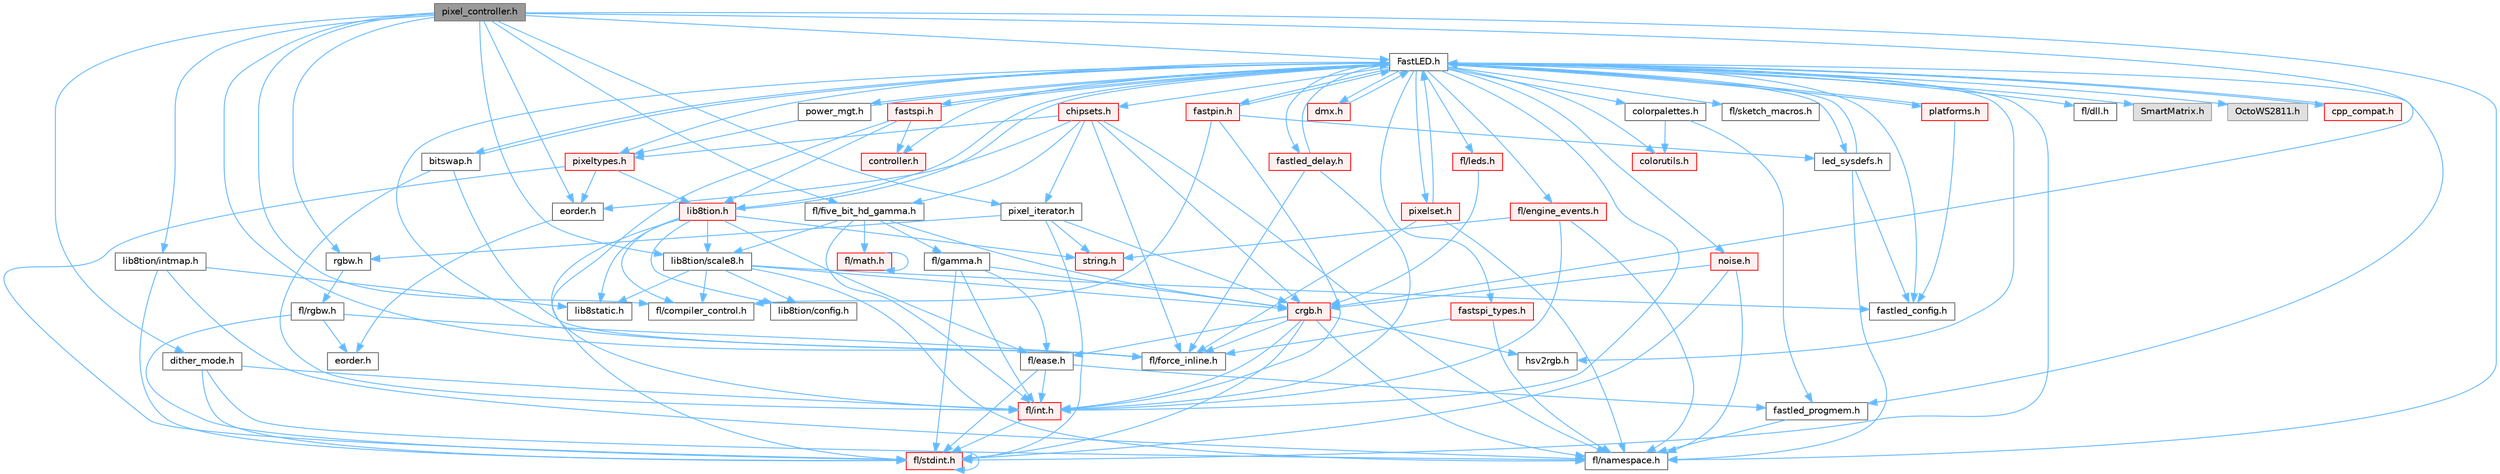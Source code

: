 digraph "pixel_controller.h"
{
 // INTERACTIVE_SVG=YES
 // LATEX_PDF_SIZE
  bgcolor="transparent";
  edge [fontname=Helvetica,fontsize=10,labelfontname=Helvetica,labelfontsize=10];
  node [fontname=Helvetica,fontsize=10,shape=box,height=0.2,width=0.4];
  Node1 [id="Node000001",label="pixel_controller.h",height=0.2,width=0.4,color="gray40", fillcolor="grey60", style="filled", fontcolor="black",tooltip="Low level pixel data writing class."];
  Node1 -> Node2 [id="edge1_Node000001_Node000002",color="steelblue1",style="solid",tooltip=" "];
  Node2 [id="Node000002",label="lib8tion/intmap.h",height=0.2,width=0.4,color="grey40", fillcolor="white", style="filled",URL="$d8/d54/intmap_8h.html",tooltip="Defines integer mapping functions."];
  Node2 -> Node3 [id="edge2_Node000002_Node000003",color="steelblue1",style="solid",tooltip=" "];
  Node3 [id="Node000003",label="fl/namespace.h",height=0.2,width=0.4,color="grey40", fillcolor="white", style="filled",URL="$df/d2a/namespace_8h.html",tooltip="Implements the FastLED namespace macros."];
  Node2 -> Node4 [id="edge3_Node000002_Node000004",color="steelblue1",style="solid",tooltip=" "];
  Node4 [id="Node000004",label="lib8static.h",height=0.2,width=0.4,color="grey40", fillcolor="white", style="filled",URL="$d4/d7a/lib8static_8h.html",tooltip="Defines static inlining macros for lib8tion functions."];
  Node2 -> Node5 [id="edge4_Node000002_Node000005",color="steelblue1",style="solid",tooltip=" "];
  Node5 [id="Node000005",label="fl/stdint.h",height=0.2,width=0.4,color="red", fillcolor="#FFF0F0", style="filled",URL="$df/dd8/stdint_8h.html",tooltip=" "];
  Node5 -> Node5 [id="edge5_Node000005_Node000005",color="steelblue1",style="solid",tooltip=" "];
  Node1 -> Node7 [id="edge6_Node000001_Node000007",color="steelblue1",style="solid",tooltip=" "];
  Node7 [id="Node000007",label="rgbw.h",height=0.2,width=0.4,color="grey40", fillcolor="white", style="filled",URL="$d7/dbb/rgbw_8h.html",tooltip="Functions for red, green, blue, white (RGBW) output."];
  Node7 -> Node8 [id="edge7_Node000007_Node000008",color="steelblue1",style="solid",tooltip=" "];
  Node8 [id="Node000008",label="fl/rgbw.h",height=0.2,width=0.4,color="grey40", fillcolor="white", style="filled",URL="$d6/d0a/fl_2rgbw_8h.html",tooltip="Functions for red, green, blue, white (RGBW) output."];
  Node8 -> Node5 [id="edge8_Node000008_Node000005",color="steelblue1",style="solid",tooltip=" "];
  Node8 -> Node9 [id="edge9_Node000008_Node000009",color="steelblue1",style="solid",tooltip=" "];
  Node9 [id="Node000009",label="eorder.h",height=0.2,width=0.4,color="grey40", fillcolor="white", style="filled",URL="$d5/dd4/fl_2eorder_8h.html",tooltip="Defines color channel ordering enumerations in the fl namespace."];
  Node8 -> Node10 [id="edge10_Node000008_Node000010",color="steelblue1",style="solid",tooltip=" "];
  Node10 [id="Node000010",label="fl/force_inline.h",height=0.2,width=0.4,color="grey40", fillcolor="white", style="filled",URL="$d4/d64/force__inline_8h.html",tooltip=" "];
  Node1 -> Node11 [id="edge11_Node000001_Node000011",color="steelblue1",style="solid",tooltip=" "];
  Node11 [id="Node000011",label="fl/five_bit_hd_gamma.h",height=0.2,width=0.4,color="grey40", fillcolor="white", style="filled",URL="$dc/d44/five__bit__hd__gamma_8h.html",tooltip="Declares functions for five-bit gamma correction."];
  Node11 -> Node12 [id="edge12_Node000011_Node000012",color="steelblue1",style="solid",tooltip=" "];
  Node12 [id="Node000012",label="fl/gamma.h",height=0.2,width=0.4,color="grey40", fillcolor="white", style="filled",URL="$da/d41/gamma_8h.html",tooltip=" "];
  Node12 -> Node13 [id="edge13_Node000012_Node000013",color="steelblue1",style="solid",tooltip=" "];
  Node13 [id="Node000013",label="crgb.h",height=0.2,width=0.4,color="red", fillcolor="#FFF0F0", style="filled",URL="$db/dd1/crgb_8h.html",tooltip="Defines the red, green, and blue (RGB) pixel struct."];
  Node13 -> Node5 [id="edge14_Node000013_Node000005",color="steelblue1",style="solid",tooltip=" "];
  Node13 -> Node14 [id="edge15_Node000013_Node000014",color="steelblue1",style="solid",tooltip=" "];
  Node14 [id="Node000014",label="fl/int.h",height=0.2,width=0.4,color="red", fillcolor="#FFF0F0", style="filled",URL="$d3/d7e/int_8h.html",tooltip=" "];
  Node14 -> Node5 [id="edge16_Node000014_Node000005",color="steelblue1",style="solid",tooltip=" "];
  Node13 -> Node3 [id="edge17_Node000013_Node000003",color="steelblue1",style="solid",tooltip=" "];
  Node13 -> Node10 [id="edge18_Node000013_Node000010",color="steelblue1",style="solid",tooltip=" "];
  Node13 -> Node62 [id="edge19_Node000013_Node000062",color="steelblue1",style="solid",tooltip=" "];
  Node62 [id="Node000062",label="hsv2rgb.h",height=0.2,width=0.4,color="grey40", fillcolor="white", style="filled",URL="$de/d9a/hsv2rgb_8h.html",tooltip="Functions to convert from the HSV colorspace to the RGB colorspace."];
  Node13 -> Node63 [id="edge20_Node000013_Node000063",color="steelblue1",style="solid",tooltip=" "];
  Node63 [id="Node000063",label="fl/ease.h",height=0.2,width=0.4,color="grey40", fillcolor="white", style="filled",URL="$db/d19/ease_8h.html",tooltip=" "];
  Node63 -> Node5 [id="edge21_Node000063_Node000005",color="steelblue1",style="solid",tooltip=" "];
  Node63 -> Node14 [id="edge22_Node000063_Node000014",color="steelblue1",style="solid",tooltip=" "];
  Node63 -> Node64 [id="edge23_Node000063_Node000064",color="steelblue1",style="solid",tooltip=" "];
  Node64 [id="Node000064",label="fastled_progmem.h",height=0.2,width=0.4,color="grey40", fillcolor="white", style="filled",URL="$df/dab/fastled__progmem_8h.html",tooltip="Wrapper definitions to allow seamless use of PROGMEM in environments that have it."];
  Node64 -> Node3 [id="edge24_Node000064_Node000003",color="steelblue1",style="solid",tooltip=" "];
  Node12 -> Node5 [id="edge25_Node000012_Node000005",color="steelblue1",style="solid",tooltip=" "];
  Node12 -> Node14 [id="edge26_Node000012_Node000014",color="steelblue1",style="solid",tooltip=" "];
  Node12 -> Node63 [id="edge27_Node000012_Node000063",color="steelblue1",style="solid",tooltip=" "];
  Node11 -> Node14 [id="edge28_Node000011_Node000014",color="steelblue1",style="solid",tooltip=" "];
  Node11 -> Node24 [id="edge29_Node000011_Node000024",color="steelblue1",style="solid",tooltip=" "];
  Node24 [id="Node000024",label="fl/math.h",height=0.2,width=0.4,color="red", fillcolor="#FFF0F0", style="filled",URL="$df/db1/math_8h.html",tooltip=" "];
  Node24 -> Node24 [id="edge30_Node000024_Node000024",color="steelblue1",style="solid",tooltip=" "];
  Node11 -> Node13 [id="edge31_Node000011_Node000013",color="steelblue1",style="solid",tooltip=" "];
  Node11 -> Node65 [id="edge32_Node000011_Node000065",color="steelblue1",style="solid",tooltip=" "];
  Node65 [id="Node000065",label="lib8tion/scale8.h",height=0.2,width=0.4,color="grey40", fillcolor="white", style="filled",URL="$db/d91/scale8_8h.html",tooltip="Fast, efficient 8-bit scaling functions specifically designed for high-performance LED programming."];
  Node65 -> Node28 [id="edge33_Node000065_Node000028",color="steelblue1",style="solid",tooltip=" "];
  Node28 [id="Node000028",label="fl/compiler_control.h",height=0.2,width=0.4,color="grey40", fillcolor="white", style="filled",URL="$d4/d54/compiler__control_8h.html",tooltip=" "];
  Node65 -> Node66 [id="edge34_Node000065_Node000066",color="steelblue1",style="solid",tooltip=" "];
  Node66 [id="Node000066",label="lib8tion/config.h",height=0.2,width=0.4,color="grey40", fillcolor="white", style="filled",URL="$db/d16/config_8h.html",tooltip=" "];
  Node65 -> Node13 [id="edge35_Node000065_Node000013",color="steelblue1",style="solid",tooltip=" "];
  Node65 -> Node3 [id="edge36_Node000065_Node000003",color="steelblue1",style="solid",tooltip=" "];
  Node65 -> Node67 [id="edge37_Node000065_Node000067",color="steelblue1",style="solid",tooltip=" "];
  Node67 [id="Node000067",label="fastled_config.h",height=0.2,width=0.4,color="grey40", fillcolor="white", style="filled",URL="$d5/d11/fastled__config_8h.html",tooltip="Contains definitions that can be used to configure FastLED at compile time."];
  Node65 -> Node4 [id="edge38_Node000065_Node000004",color="steelblue1",style="solid",tooltip=" "];
  Node1 -> Node10 [id="edge39_Node000001_Node000010",color="steelblue1",style="solid",tooltip=" "];
  Node1 -> Node65 [id="edge40_Node000001_Node000065",color="steelblue1",style="solid",tooltip=" "];
  Node1 -> Node3 [id="edge41_Node000001_Node000003",color="steelblue1",style="solid",tooltip=" "];
  Node1 -> Node68 [id="edge42_Node000001_Node000068",color="steelblue1",style="solid",tooltip=" "];
  Node68 [id="Node000068",label="eorder.h",height=0.2,width=0.4,color="grey40", fillcolor="white", style="filled",URL="$db/d07/eorder_8h.html",tooltip="Defines color channel ordering enumerations."];
  Node68 -> Node9 [id="edge43_Node000068_Node000009",color="steelblue1",style="solid",tooltip=" "];
  Node1 -> Node69 [id="edge44_Node000001_Node000069",color="steelblue1",style="solid",tooltip=" "];
  Node69 [id="Node000069",label="dither_mode.h",height=0.2,width=0.4,color="grey40", fillcolor="white", style="filled",URL="$d8/d90/dither__mode_8h.html",tooltip="Declares dithering options and types."];
  Node69 -> Node5 [id="edge45_Node000069_Node000005",color="steelblue1",style="solid",tooltip=" "];
  Node69 -> Node14 [id="edge46_Node000069_Node000014",color="steelblue1",style="solid",tooltip=" "];
  Node69 -> Node3 [id="edge47_Node000069_Node000003",color="steelblue1",style="solid",tooltip=" "];
  Node1 -> Node70 [id="edge48_Node000001_Node000070",color="steelblue1",style="solid",tooltip=" "];
  Node70 [id="Node000070",label="pixel_iterator.h",height=0.2,width=0.4,color="grey40", fillcolor="white", style="filled",URL="$d8/d6c/pixel__iterator_8h.html",tooltip="Non-templated low level pixel data writing class."];
  Node70 -> Node5 [id="edge49_Node000070_Node000005",color="steelblue1",style="solid",tooltip=" "];
  Node70 -> Node21 [id="edge50_Node000070_Node000021",color="steelblue1",style="solid",tooltip=" "];
  Node21 [id="Node000021",label="string.h",height=0.2,width=0.4,color="red", fillcolor="#FFF0F0", style="filled",URL="$da/d66/string_8h.html",tooltip=" "];
  Node70 -> Node7 [id="edge51_Node000070_Node000007",color="steelblue1",style="solid",tooltip=" "];
  Node70 -> Node13 [id="edge52_Node000070_Node000013",color="steelblue1",style="solid",tooltip=" "];
  Node1 -> Node13 [id="edge53_Node000001_Node000013",color="steelblue1",style="solid",tooltip=" "];
  Node1 -> Node28 [id="edge54_Node000001_Node000028",color="steelblue1",style="solid",tooltip=" "];
  Node1 -> Node71 [id="edge55_Node000001_Node000071",color="steelblue1",style="solid",tooltip=" "];
  Node71 [id="Node000071",label="FastLED.h",height=0.2,width=0.4,color="grey40", fillcolor="white", style="filled",URL="$db/d97/_fast_l_e_d_8h.html",tooltip="central include file for FastLED, defines the CFastLED class/object"];
  Node71 -> Node5 [id="edge56_Node000071_Node000005",color="steelblue1",style="solid",tooltip=" "];
  Node71 -> Node72 [id="edge57_Node000071_Node000072",color="steelblue1",style="solid",tooltip=" "];
  Node72 [id="Node000072",label="fl/dll.h",height=0.2,width=0.4,color="grey40", fillcolor="white", style="filled",URL="$d3/d4b/dll_8h.html",tooltip="FastLED dynamic library interface - lightweight header for external callers."];
  Node71 -> Node73 [id="edge58_Node000071_Node000073",color="steelblue1",style="solid",tooltip=" "];
  Node73 [id="Node000073",label="SmartMatrix.h",height=0.2,width=0.4,color="grey60", fillcolor="#E0E0E0", style="filled",tooltip=" "];
  Node71 -> Node74 [id="edge59_Node000071_Node000074",color="steelblue1",style="solid",tooltip=" "];
  Node74 [id="Node000074",label="OctoWS2811.h",height=0.2,width=0.4,color="grey60", fillcolor="#E0E0E0", style="filled",tooltip=" "];
  Node71 -> Node10 [id="edge60_Node000071_Node000010",color="steelblue1",style="solid",tooltip=" "];
  Node71 -> Node75 [id="edge61_Node000071_Node000075",color="steelblue1",style="solid",tooltip=" "];
  Node75 [id="Node000075",label="cpp_compat.h",height=0.2,width=0.4,color="red", fillcolor="#FFF0F0", style="filled",URL="$d9/d13/cpp__compat_8h.html",tooltip="Compatibility functions based on C++ version."];
  Node75 -> Node71 [id="edge62_Node000075_Node000071",color="steelblue1",style="solid",tooltip=" "];
  Node71 -> Node67 [id="edge63_Node000071_Node000067",color="steelblue1",style="solid",tooltip=" "];
  Node71 -> Node77 [id="edge64_Node000071_Node000077",color="steelblue1",style="solid",tooltip=" "];
  Node77 [id="Node000077",label="led_sysdefs.h",height=0.2,width=0.4,color="grey40", fillcolor="white", style="filled",URL="$d9/d3e/led__sysdefs_8h.html",tooltip="Determines which platform system definitions to include."];
  Node77 -> Node71 [id="edge65_Node000077_Node000071",color="steelblue1",style="solid",tooltip=" "];
  Node77 -> Node67 [id="edge66_Node000077_Node000067",color="steelblue1",style="solid",tooltip=" "];
  Node77 -> Node3 [id="edge67_Node000077_Node000003",color="steelblue1",style="solid",tooltip=" "];
  Node71 -> Node78 [id="edge68_Node000071_Node000078",color="steelblue1",style="solid",tooltip=" "];
  Node78 [id="Node000078",label="fastled_delay.h",height=0.2,width=0.4,color="red", fillcolor="#FFF0F0", style="filled",URL="$d0/da8/fastled__delay_8h.html",tooltip="Utility functions and classes for managing delay cycles."];
  Node78 -> Node71 [id="edge69_Node000078_Node000071",color="steelblue1",style="solid",tooltip=" "];
  Node78 -> Node10 [id="edge70_Node000078_Node000010",color="steelblue1",style="solid",tooltip=" "];
  Node78 -> Node14 [id="edge71_Node000078_Node000014",color="steelblue1",style="solid",tooltip=" "];
  Node71 -> Node80 [id="edge72_Node000071_Node000080",color="steelblue1",style="solid",tooltip=" "];
  Node80 [id="Node000080",label="bitswap.h",height=0.2,width=0.4,color="grey40", fillcolor="white", style="filled",URL="$de/ded/bitswap_8h.html",tooltip="Functions for doing a rotation of bits/bytes used by parallel output."];
  Node80 -> Node71 [id="edge73_Node000080_Node000071",color="steelblue1",style="solid",tooltip=" "];
  Node80 -> Node10 [id="edge74_Node000080_Node000010",color="steelblue1",style="solid",tooltip=" "];
  Node80 -> Node14 [id="edge75_Node000080_Node000014",color="steelblue1",style="solid",tooltip=" "];
  Node71 -> Node81 [id="edge76_Node000071_Node000081",color="steelblue1",style="solid",tooltip=" "];
  Node81 [id="Node000081",label="controller.h",height=0.2,width=0.4,color="red", fillcolor="#FFF0F0", style="filled",URL="$d2/dd9/controller_8h.html",tooltip="deprecated: base definitions used by led controllers for writing out led data"];
  Node71 -> Node116 [id="edge77_Node000071_Node000116",color="steelblue1",style="solid",tooltip=" "];
  Node116 [id="Node000116",label="fastpin.h",height=0.2,width=0.4,color="red", fillcolor="#FFF0F0", style="filled",URL="$db/d65/fastpin_8h.html",tooltip="Class base definitions for defining fast pin access."];
  Node116 -> Node71 [id="edge78_Node000116_Node000071",color="steelblue1",style="solid",tooltip=" "];
  Node116 -> Node28 [id="edge79_Node000116_Node000028",color="steelblue1",style="solid",tooltip=" "];
  Node116 -> Node77 [id="edge80_Node000116_Node000077",color="steelblue1",style="solid",tooltip=" "];
  Node116 -> Node14 [id="edge81_Node000116_Node000014",color="steelblue1",style="solid",tooltip=" "];
  Node71 -> Node117 [id="edge82_Node000071_Node000117",color="steelblue1",style="solid",tooltip=" "];
  Node117 [id="Node000117",label="fastspi_types.h",height=0.2,width=0.4,color="red", fillcolor="#FFF0F0", style="filled",URL="$d2/ddb/fastspi__types_8h.html",tooltip="Data types and constants used by SPI interfaces."];
  Node117 -> Node10 [id="edge83_Node000117_Node000010",color="steelblue1",style="solid",tooltip=" "];
  Node117 -> Node3 [id="edge84_Node000117_Node000003",color="steelblue1",style="solid",tooltip=" "];
  Node71 -> Node118 [id="edge85_Node000071_Node000118",color="steelblue1",style="solid",tooltip=" "];
  Node118 [id="Node000118",label="dmx.h",height=0.2,width=0.4,color="red", fillcolor="#FFF0F0", style="filled",URL="$d3/de1/dmx_8h.html",tooltip="Defines the DMX512-based LED controllers."];
  Node118 -> Node71 [id="edge86_Node000118_Node000071",color="steelblue1",style="solid",tooltip=" "];
  Node71 -> Node121 [id="edge87_Node000071_Node000121",color="steelblue1",style="solid",tooltip=" "];
  Node121 [id="Node000121",label="platforms.h",height=0.2,width=0.4,color="red", fillcolor="#FFF0F0", style="filled",URL="$da/dc9/platforms_8h.html",tooltip="Determines which platforms headers to include."];
  Node121 -> Node71 [id="edge88_Node000121_Node000071",color="steelblue1",style="solid",tooltip=" "];
  Node121 -> Node67 [id="edge89_Node000121_Node000067",color="steelblue1",style="solid",tooltip=" "];
  Node71 -> Node64 [id="edge90_Node000071_Node000064",color="steelblue1",style="solid",tooltip=" "];
  Node71 -> Node84 [id="edge91_Node000071_Node000084",color="steelblue1",style="solid",tooltip=" "];
  Node84 [id="Node000084",label="lib8tion.h",height=0.2,width=0.4,color="red", fillcolor="#FFF0F0", style="filled",URL="$df/da5/lib8tion_8h.html",tooltip="Fast, efficient 8-bit math functions specifically designed for high-performance LED programming."];
  Node84 -> Node71 [id="edge92_Node000084_Node000071",color="steelblue1",style="solid",tooltip=" "];
  Node84 -> Node28 [id="edge93_Node000084_Node000028",color="steelblue1",style="solid",tooltip=" "];
  Node84 -> Node5 [id="edge94_Node000084_Node000005",color="steelblue1",style="solid",tooltip=" "];
  Node84 -> Node4 [id="edge95_Node000084_Node000004",color="steelblue1",style="solid",tooltip=" "];
  Node84 -> Node66 [id="edge96_Node000084_Node000066",color="steelblue1",style="solid",tooltip=" "];
  Node84 -> Node63 [id="edge97_Node000084_Node000063",color="steelblue1",style="solid",tooltip=" "];
  Node84 -> Node21 [id="edge98_Node000084_Node000021",color="steelblue1",style="solid",tooltip=" "];
  Node84 -> Node65 [id="edge99_Node000084_Node000065",color="steelblue1",style="solid",tooltip=" "];
  Node71 -> Node83 [id="edge100_Node000071_Node000083",color="steelblue1",style="solid",tooltip=" "];
  Node83 [id="Node000083",label="pixeltypes.h",height=0.2,width=0.4,color="red", fillcolor="#FFF0F0", style="filled",URL="$d2/dba/pixeltypes_8h.html",tooltip="Includes defintions for RGB and HSV pixels."];
  Node83 -> Node5 [id="edge101_Node000083_Node000005",color="steelblue1",style="solid",tooltip=" "];
  Node83 -> Node84 [id="edge102_Node000083_Node000084",color="steelblue1",style="solid",tooltip=" "];
  Node83 -> Node68 [id="edge103_Node000083_Node000068",color="steelblue1",style="solid",tooltip=" "];
  Node71 -> Node62 [id="edge104_Node000071_Node000062",color="steelblue1",style="solid",tooltip=" "];
  Node71 -> Node123 [id="edge105_Node000071_Node000123",color="steelblue1",style="solid",tooltip=" "];
  Node123 [id="Node000123",label="colorutils.h",height=0.2,width=0.4,color="red", fillcolor="#FFF0F0", style="filled",URL="$d1/dfb/colorutils_8h.html",tooltip=" "];
  Node71 -> Node128 [id="edge106_Node000071_Node000128",color="steelblue1",style="solid",tooltip=" "];
  Node128 [id="Node000128",label="pixelset.h",height=0.2,width=0.4,color="red", fillcolor="#FFF0F0", style="filled",URL="$d4/d46/pixelset_8h.html",tooltip="Declares classes for managing logical groups of LEDs."];
  Node128 -> Node10 [id="edge107_Node000128_Node000010",color="steelblue1",style="solid",tooltip=" "];
  Node128 -> Node3 [id="edge108_Node000128_Node000003",color="steelblue1",style="solid",tooltip=" "];
  Node128 -> Node71 [id="edge109_Node000128_Node000071",color="steelblue1",style="solid",tooltip=" "];
  Node71 -> Node129 [id="edge110_Node000071_Node000129",color="steelblue1",style="solid",tooltip=" "];
  Node129 [id="Node000129",label="colorpalettes.h",height=0.2,width=0.4,color="grey40", fillcolor="white", style="filled",URL="$dc/dcc/colorpalettes_8h.html",tooltip="Declarations for the predefined color palettes supplied by FastLED."];
  Node129 -> Node123 [id="edge111_Node000129_Node000123",color="steelblue1",style="solid",tooltip=" "];
  Node129 -> Node64 [id="edge112_Node000129_Node000064",color="steelblue1",style="solid",tooltip=" "];
  Node71 -> Node130 [id="edge113_Node000071_Node000130",color="steelblue1",style="solid",tooltip=" "];
  Node130 [id="Node000130",label="noise.h",height=0.2,width=0.4,color="red", fillcolor="#FFF0F0", style="filled",URL="$d1/d31/noise_8h.html",tooltip="Functions to generate and fill arrays with noise."];
  Node130 -> Node5 [id="edge114_Node000130_Node000005",color="steelblue1",style="solid",tooltip=" "];
  Node130 -> Node13 [id="edge115_Node000130_Node000013",color="steelblue1",style="solid",tooltip=" "];
  Node130 -> Node3 [id="edge116_Node000130_Node000003",color="steelblue1",style="solid",tooltip=" "];
  Node71 -> Node131 [id="edge117_Node000071_Node000131",color="steelblue1",style="solid",tooltip=" "];
  Node131 [id="Node000131",label="power_mgt.h",height=0.2,width=0.4,color="grey40", fillcolor="white", style="filled",URL="$dc/d5b/power__mgt_8h.html",tooltip="Functions to limit the power used by FastLED."];
  Node131 -> Node71 [id="edge118_Node000131_Node000071",color="steelblue1",style="solid",tooltip=" "];
  Node131 -> Node83 [id="edge119_Node000131_Node000083",color="steelblue1",style="solid",tooltip=" "];
  Node71 -> Node132 [id="edge120_Node000071_Node000132",color="steelblue1",style="solid",tooltip=" "];
  Node132 [id="Node000132",label="fastspi.h",height=0.2,width=0.4,color="red", fillcolor="#FFF0F0", style="filled",URL="$d6/ddc/fastspi_8h.html",tooltip="Serial peripheral interface (SPI) definitions per platform."];
  Node132 -> Node71 [id="edge121_Node000132_Node000071",color="steelblue1",style="solid",tooltip=" "];
  Node132 -> Node81 [id="edge122_Node000132_Node000081",color="steelblue1",style="solid",tooltip=" "];
  Node132 -> Node84 [id="edge123_Node000132_Node000084",color="steelblue1",style="solid",tooltip=" "];
  Node132 -> Node14 [id="edge124_Node000132_Node000014",color="steelblue1",style="solid",tooltip=" "];
  Node71 -> Node134 [id="edge125_Node000071_Node000134",color="steelblue1",style="solid",tooltip=" "];
  Node134 [id="Node000134",label="chipsets.h",height=0.2,width=0.4,color="red", fillcolor="#FFF0F0", style="filled",URL="$db/d66/chipsets_8h.html",tooltip="Contains the bulk of the definitions for the various LED chipsets supported."];
  Node134 -> Node83 [id="edge126_Node000134_Node000083",color="steelblue1",style="solid",tooltip=" "];
  Node134 -> Node11 [id="edge127_Node000134_Node000011",color="steelblue1",style="solid",tooltip=" "];
  Node134 -> Node10 [id="edge128_Node000134_Node000010",color="steelblue1",style="solid",tooltip=" "];
  Node134 -> Node70 [id="edge129_Node000134_Node000070",color="steelblue1",style="solid",tooltip=" "];
  Node134 -> Node13 [id="edge130_Node000134_Node000013",color="steelblue1",style="solid",tooltip=" "];
  Node134 -> Node68 [id="edge131_Node000134_Node000068",color="steelblue1",style="solid",tooltip=" "];
  Node134 -> Node3 [id="edge132_Node000134_Node000003",color="steelblue1",style="solid",tooltip=" "];
  Node71 -> Node92 [id="edge133_Node000071_Node000092",color="steelblue1",style="solid",tooltip=" "];
  Node92 [id="Node000092",label="fl/engine_events.h",height=0.2,width=0.4,color="red", fillcolor="#FFF0F0", style="filled",URL="$db/dc0/engine__events_8h.html",tooltip=" "];
  Node92 -> Node3 [id="edge134_Node000092_Node000003",color="steelblue1",style="solid",tooltip=" "];
  Node92 -> Node21 [id="edge135_Node000092_Node000021",color="steelblue1",style="solid",tooltip=" "];
  Node92 -> Node14 [id="edge136_Node000092_Node000014",color="steelblue1",style="solid",tooltip=" "];
  Node71 -> Node136 [id="edge137_Node000071_Node000136",color="steelblue1",style="solid",tooltip=" "];
  Node136 [id="Node000136",label="fl/leds.h",height=0.2,width=0.4,color="red", fillcolor="#FFF0F0", style="filled",URL="$da/d78/leds_8h.html",tooltip=" "];
  Node136 -> Node13 [id="edge138_Node000136_Node000013",color="steelblue1",style="solid",tooltip=" "];
  Node71 -> Node14 [id="edge139_Node000071_Node000014",color="steelblue1",style="solid",tooltip=" "];
  Node71 -> Node109 [id="edge140_Node000071_Node000109",color="steelblue1",style="solid",tooltip=" "];
  Node109 [id="Node000109",label="fl/sketch_macros.h",height=0.2,width=0.4,color="grey40", fillcolor="white", style="filled",URL="$d1/dbc/sketch__macros_8h.html",tooltip=" "];
}
